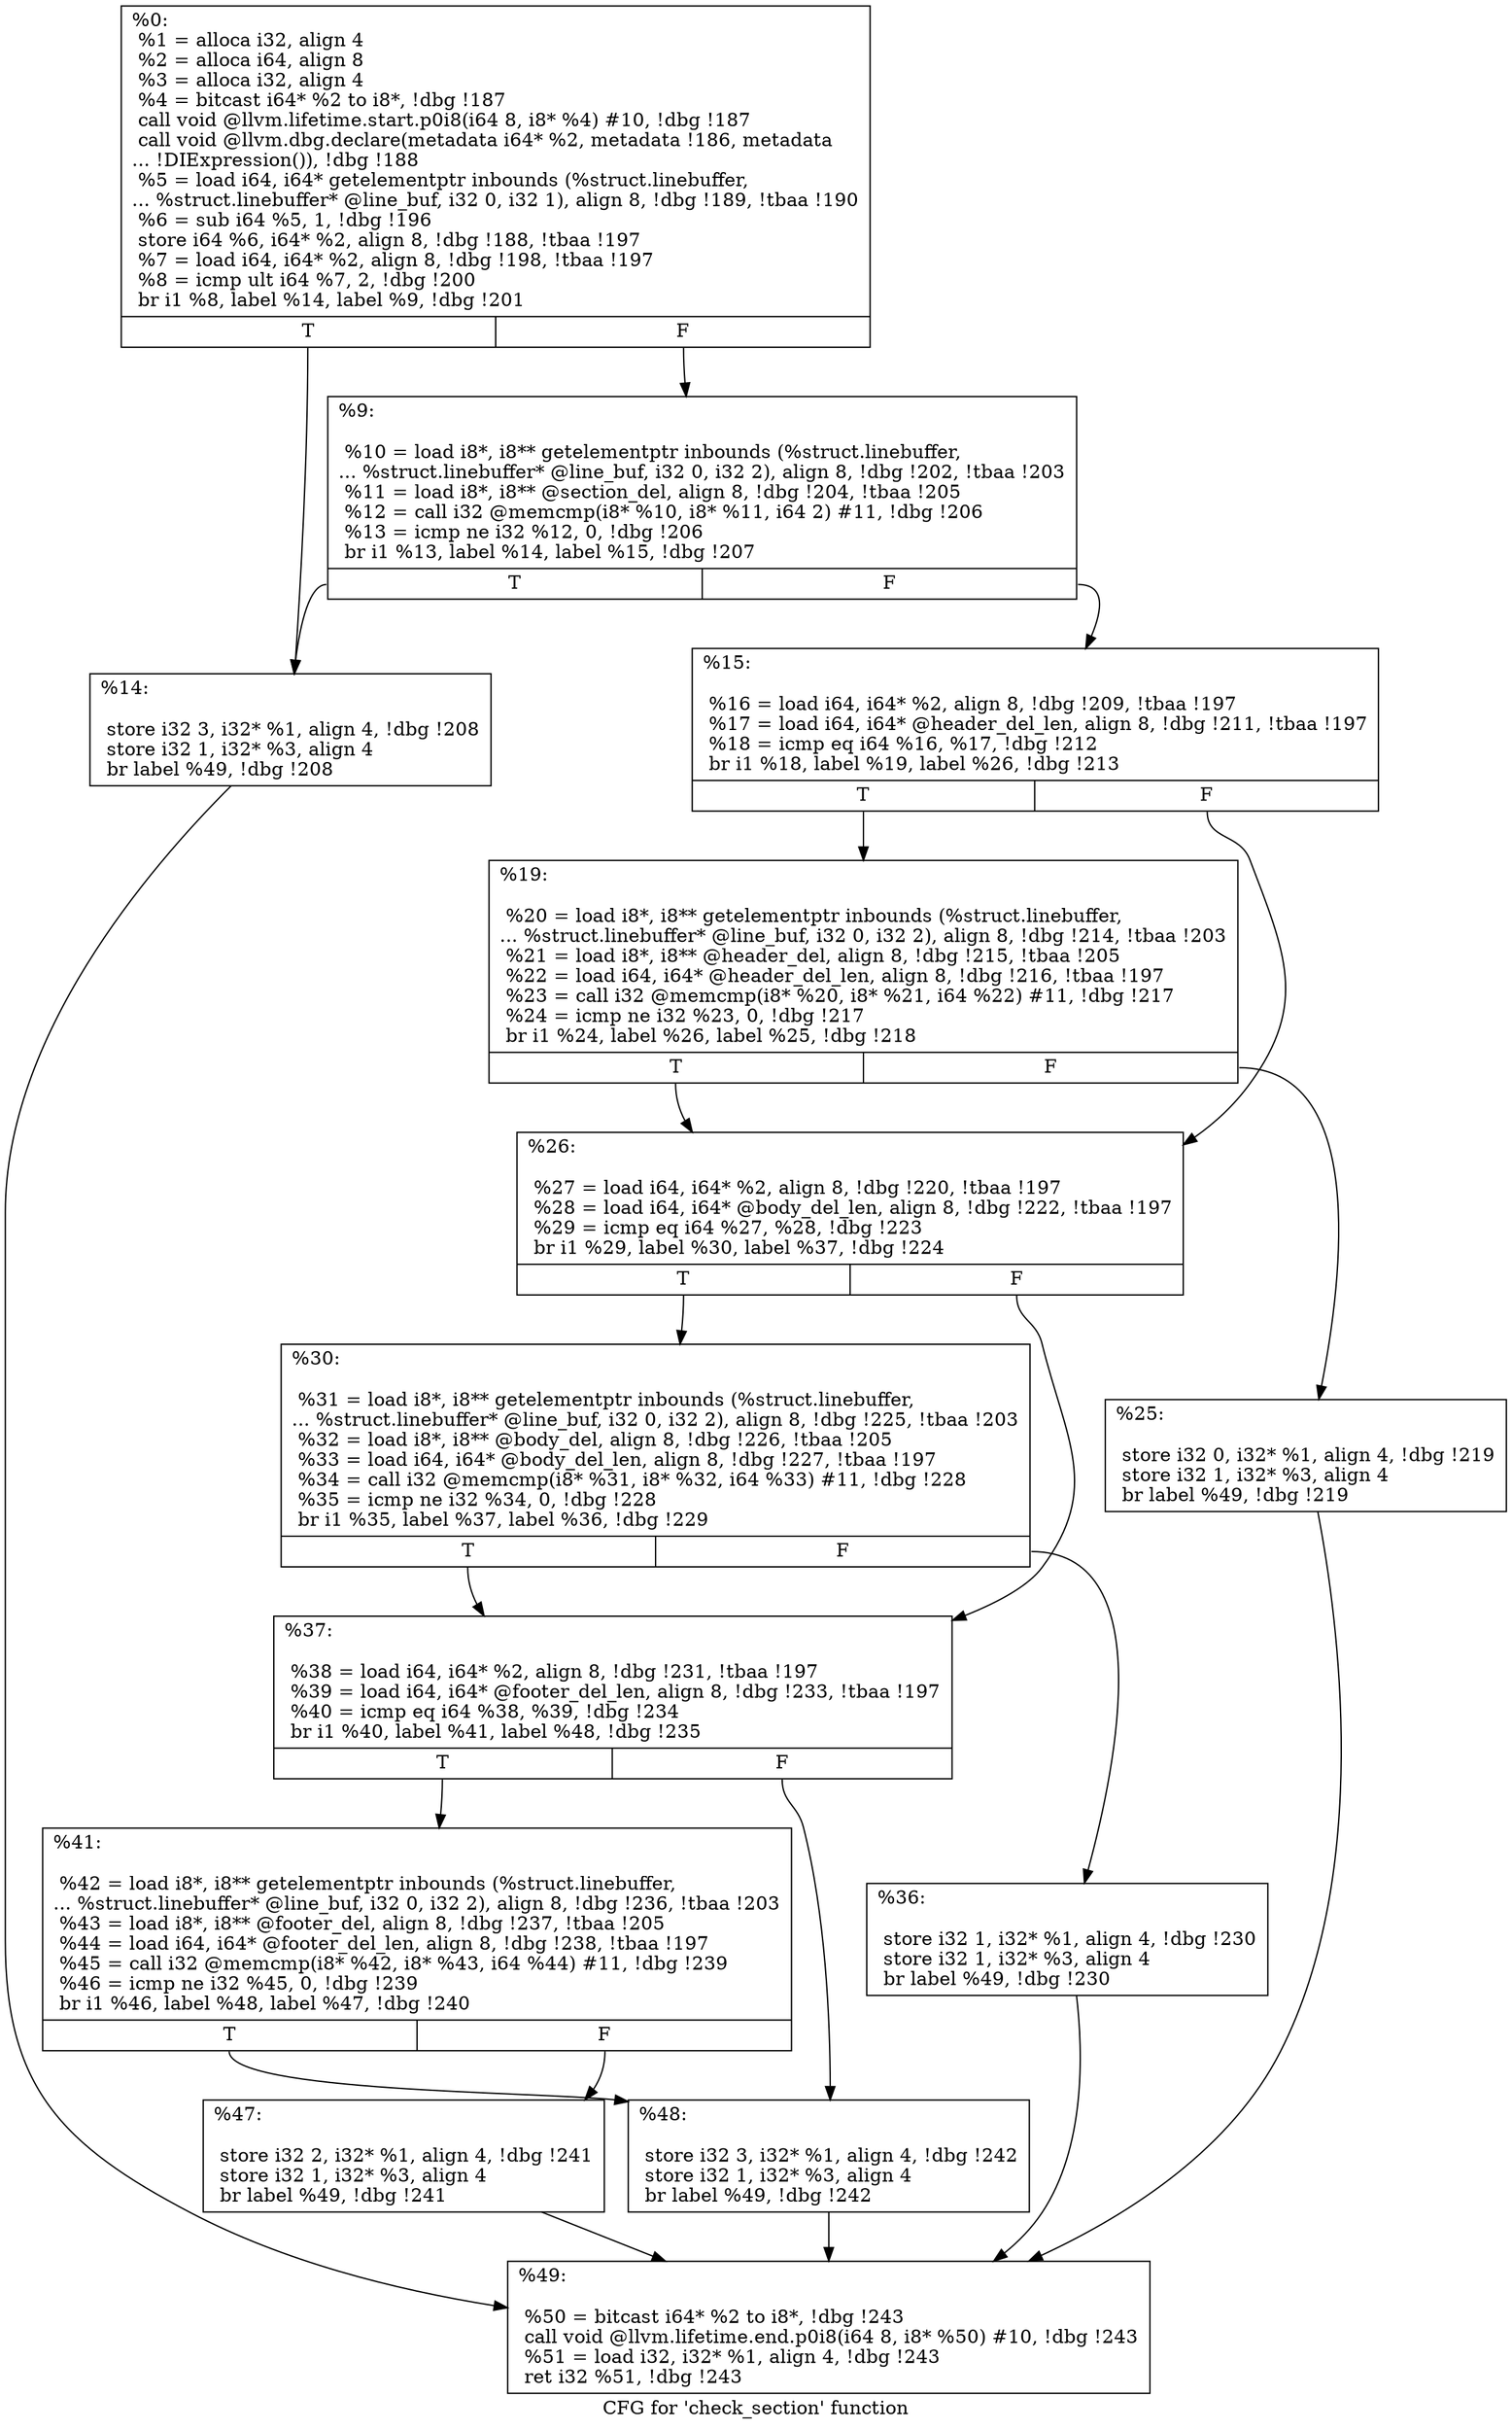 digraph "CFG for 'check_section' function" {
	label="CFG for 'check_section' function";

	Node0xf36f70 [shape=record,label="{%0:\l  %1 = alloca i32, align 4\l  %2 = alloca i64, align 8\l  %3 = alloca i32, align 4\l  %4 = bitcast i64* %2 to i8*, !dbg !187\l  call void @llvm.lifetime.start.p0i8(i64 8, i8* %4) #10, !dbg !187\l  call void @llvm.dbg.declare(metadata i64* %2, metadata !186, metadata\l... !DIExpression()), !dbg !188\l  %5 = load i64, i64* getelementptr inbounds (%struct.linebuffer,\l... %struct.linebuffer* @line_buf, i32 0, i32 1), align 8, !dbg !189, !tbaa !190\l  %6 = sub i64 %5, 1, !dbg !196\l  store i64 %6, i64* %2, align 8, !dbg !188, !tbaa !197\l  %7 = load i64, i64* %2, align 8, !dbg !198, !tbaa !197\l  %8 = icmp ult i64 %7, 2, !dbg !200\l  br i1 %8, label %14, label %9, !dbg !201\l|{<s0>T|<s1>F}}"];
	Node0xf36f70:s0 -> Node0xf32390;
	Node0xf36f70:s1 -> Node0xf322c0;
	Node0xf322c0 [shape=record,label="{%9:\l\l  %10 = load i8*, i8** getelementptr inbounds (%struct.linebuffer,\l... %struct.linebuffer* @line_buf, i32 0, i32 2), align 8, !dbg !202, !tbaa !203\l  %11 = load i8*, i8** @section_del, align 8, !dbg !204, !tbaa !205\l  %12 = call i32 @memcmp(i8* %10, i8* %11, i64 2) #11, !dbg !206\l  %13 = icmp ne i32 %12, 0, !dbg !206\l  br i1 %13, label %14, label %15, !dbg !207\l|{<s0>T|<s1>F}}"];
	Node0xf322c0:s0 -> Node0xf32390;
	Node0xf322c0:s1 -> Node0xf323e0;
	Node0xf32390 [shape=record,label="{%14:\l\l  store i32 3, i32* %1, align 4, !dbg !208\l  store i32 1, i32* %3, align 4\l  br label %49, !dbg !208\l}"];
	Node0xf32390 -> Node0xf32700;
	Node0xf323e0 [shape=record,label="{%15:\l\l  %16 = load i64, i64* %2, align 8, !dbg !209, !tbaa !197\l  %17 = load i64, i64* @header_del_len, align 8, !dbg !211, !tbaa !197\l  %18 = icmp eq i64 %16, %17, !dbg !212\l  br i1 %18, label %19, label %26, !dbg !213\l|{<s0>T|<s1>F}}"];
	Node0xf323e0:s0 -> Node0xf32430;
	Node0xf323e0:s1 -> Node0xf324d0;
	Node0xf32430 [shape=record,label="{%19:\l\l  %20 = load i8*, i8** getelementptr inbounds (%struct.linebuffer,\l... %struct.linebuffer* @line_buf, i32 0, i32 2), align 8, !dbg !214, !tbaa !203\l  %21 = load i8*, i8** @header_del, align 8, !dbg !215, !tbaa !205\l  %22 = load i64, i64* @header_del_len, align 8, !dbg !216, !tbaa !197\l  %23 = call i32 @memcmp(i8* %20, i8* %21, i64 %22) #11, !dbg !217\l  %24 = icmp ne i32 %23, 0, !dbg !217\l  br i1 %24, label %26, label %25, !dbg !218\l|{<s0>T|<s1>F}}"];
	Node0xf32430:s0 -> Node0xf324d0;
	Node0xf32430:s1 -> Node0xf32480;
	Node0xf32480 [shape=record,label="{%25:\l\l  store i32 0, i32* %1, align 4, !dbg !219\l  store i32 1, i32* %3, align 4\l  br label %49, !dbg !219\l}"];
	Node0xf32480 -> Node0xf32700;
	Node0xf324d0 [shape=record,label="{%26:\l\l  %27 = load i64, i64* %2, align 8, !dbg !220, !tbaa !197\l  %28 = load i64, i64* @body_del_len, align 8, !dbg !222, !tbaa !197\l  %29 = icmp eq i64 %27, %28, !dbg !223\l  br i1 %29, label %30, label %37, !dbg !224\l|{<s0>T|<s1>F}}"];
	Node0xf324d0:s0 -> Node0xf32520;
	Node0xf324d0:s1 -> Node0xf325c0;
	Node0xf32520 [shape=record,label="{%30:\l\l  %31 = load i8*, i8** getelementptr inbounds (%struct.linebuffer,\l... %struct.linebuffer* @line_buf, i32 0, i32 2), align 8, !dbg !225, !tbaa !203\l  %32 = load i8*, i8** @body_del, align 8, !dbg !226, !tbaa !205\l  %33 = load i64, i64* @body_del_len, align 8, !dbg !227, !tbaa !197\l  %34 = call i32 @memcmp(i8* %31, i8* %32, i64 %33) #11, !dbg !228\l  %35 = icmp ne i32 %34, 0, !dbg !228\l  br i1 %35, label %37, label %36, !dbg !229\l|{<s0>T|<s1>F}}"];
	Node0xf32520:s0 -> Node0xf325c0;
	Node0xf32520:s1 -> Node0xf32570;
	Node0xf32570 [shape=record,label="{%36:\l\l  store i32 1, i32* %1, align 4, !dbg !230\l  store i32 1, i32* %3, align 4\l  br label %49, !dbg !230\l}"];
	Node0xf32570 -> Node0xf32700;
	Node0xf325c0 [shape=record,label="{%37:\l\l  %38 = load i64, i64* %2, align 8, !dbg !231, !tbaa !197\l  %39 = load i64, i64* @footer_del_len, align 8, !dbg !233, !tbaa !197\l  %40 = icmp eq i64 %38, %39, !dbg !234\l  br i1 %40, label %41, label %48, !dbg !235\l|{<s0>T|<s1>F}}"];
	Node0xf325c0:s0 -> Node0xf32610;
	Node0xf325c0:s1 -> Node0xf326b0;
	Node0xf32610 [shape=record,label="{%41:\l\l  %42 = load i8*, i8** getelementptr inbounds (%struct.linebuffer,\l... %struct.linebuffer* @line_buf, i32 0, i32 2), align 8, !dbg !236, !tbaa !203\l  %43 = load i8*, i8** @footer_del, align 8, !dbg !237, !tbaa !205\l  %44 = load i64, i64* @footer_del_len, align 8, !dbg !238, !tbaa !197\l  %45 = call i32 @memcmp(i8* %42, i8* %43, i64 %44) #11, !dbg !239\l  %46 = icmp ne i32 %45, 0, !dbg !239\l  br i1 %46, label %48, label %47, !dbg !240\l|{<s0>T|<s1>F}}"];
	Node0xf32610:s0 -> Node0xf326b0;
	Node0xf32610:s1 -> Node0xf32660;
	Node0xf32660 [shape=record,label="{%47:\l\l  store i32 2, i32* %1, align 4, !dbg !241\l  store i32 1, i32* %3, align 4\l  br label %49, !dbg !241\l}"];
	Node0xf32660 -> Node0xf32700;
	Node0xf326b0 [shape=record,label="{%48:\l\l  store i32 3, i32* %1, align 4, !dbg !242\l  store i32 1, i32* %3, align 4\l  br label %49, !dbg !242\l}"];
	Node0xf326b0 -> Node0xf32700;
	Node0xf32700 [shape=record,label="{%49:\l\l  %50 = bitcast i64* %2 to i8*, !dbg !243\l  call void @llvm.lifetime.end.p0i8(i64 8, i8* %50) #10, !dbg !243\l  %51 = load i32, i32* %1, align 4, !dbg !243\l  ret i32 %51, !dbg !243\l}"];
}
